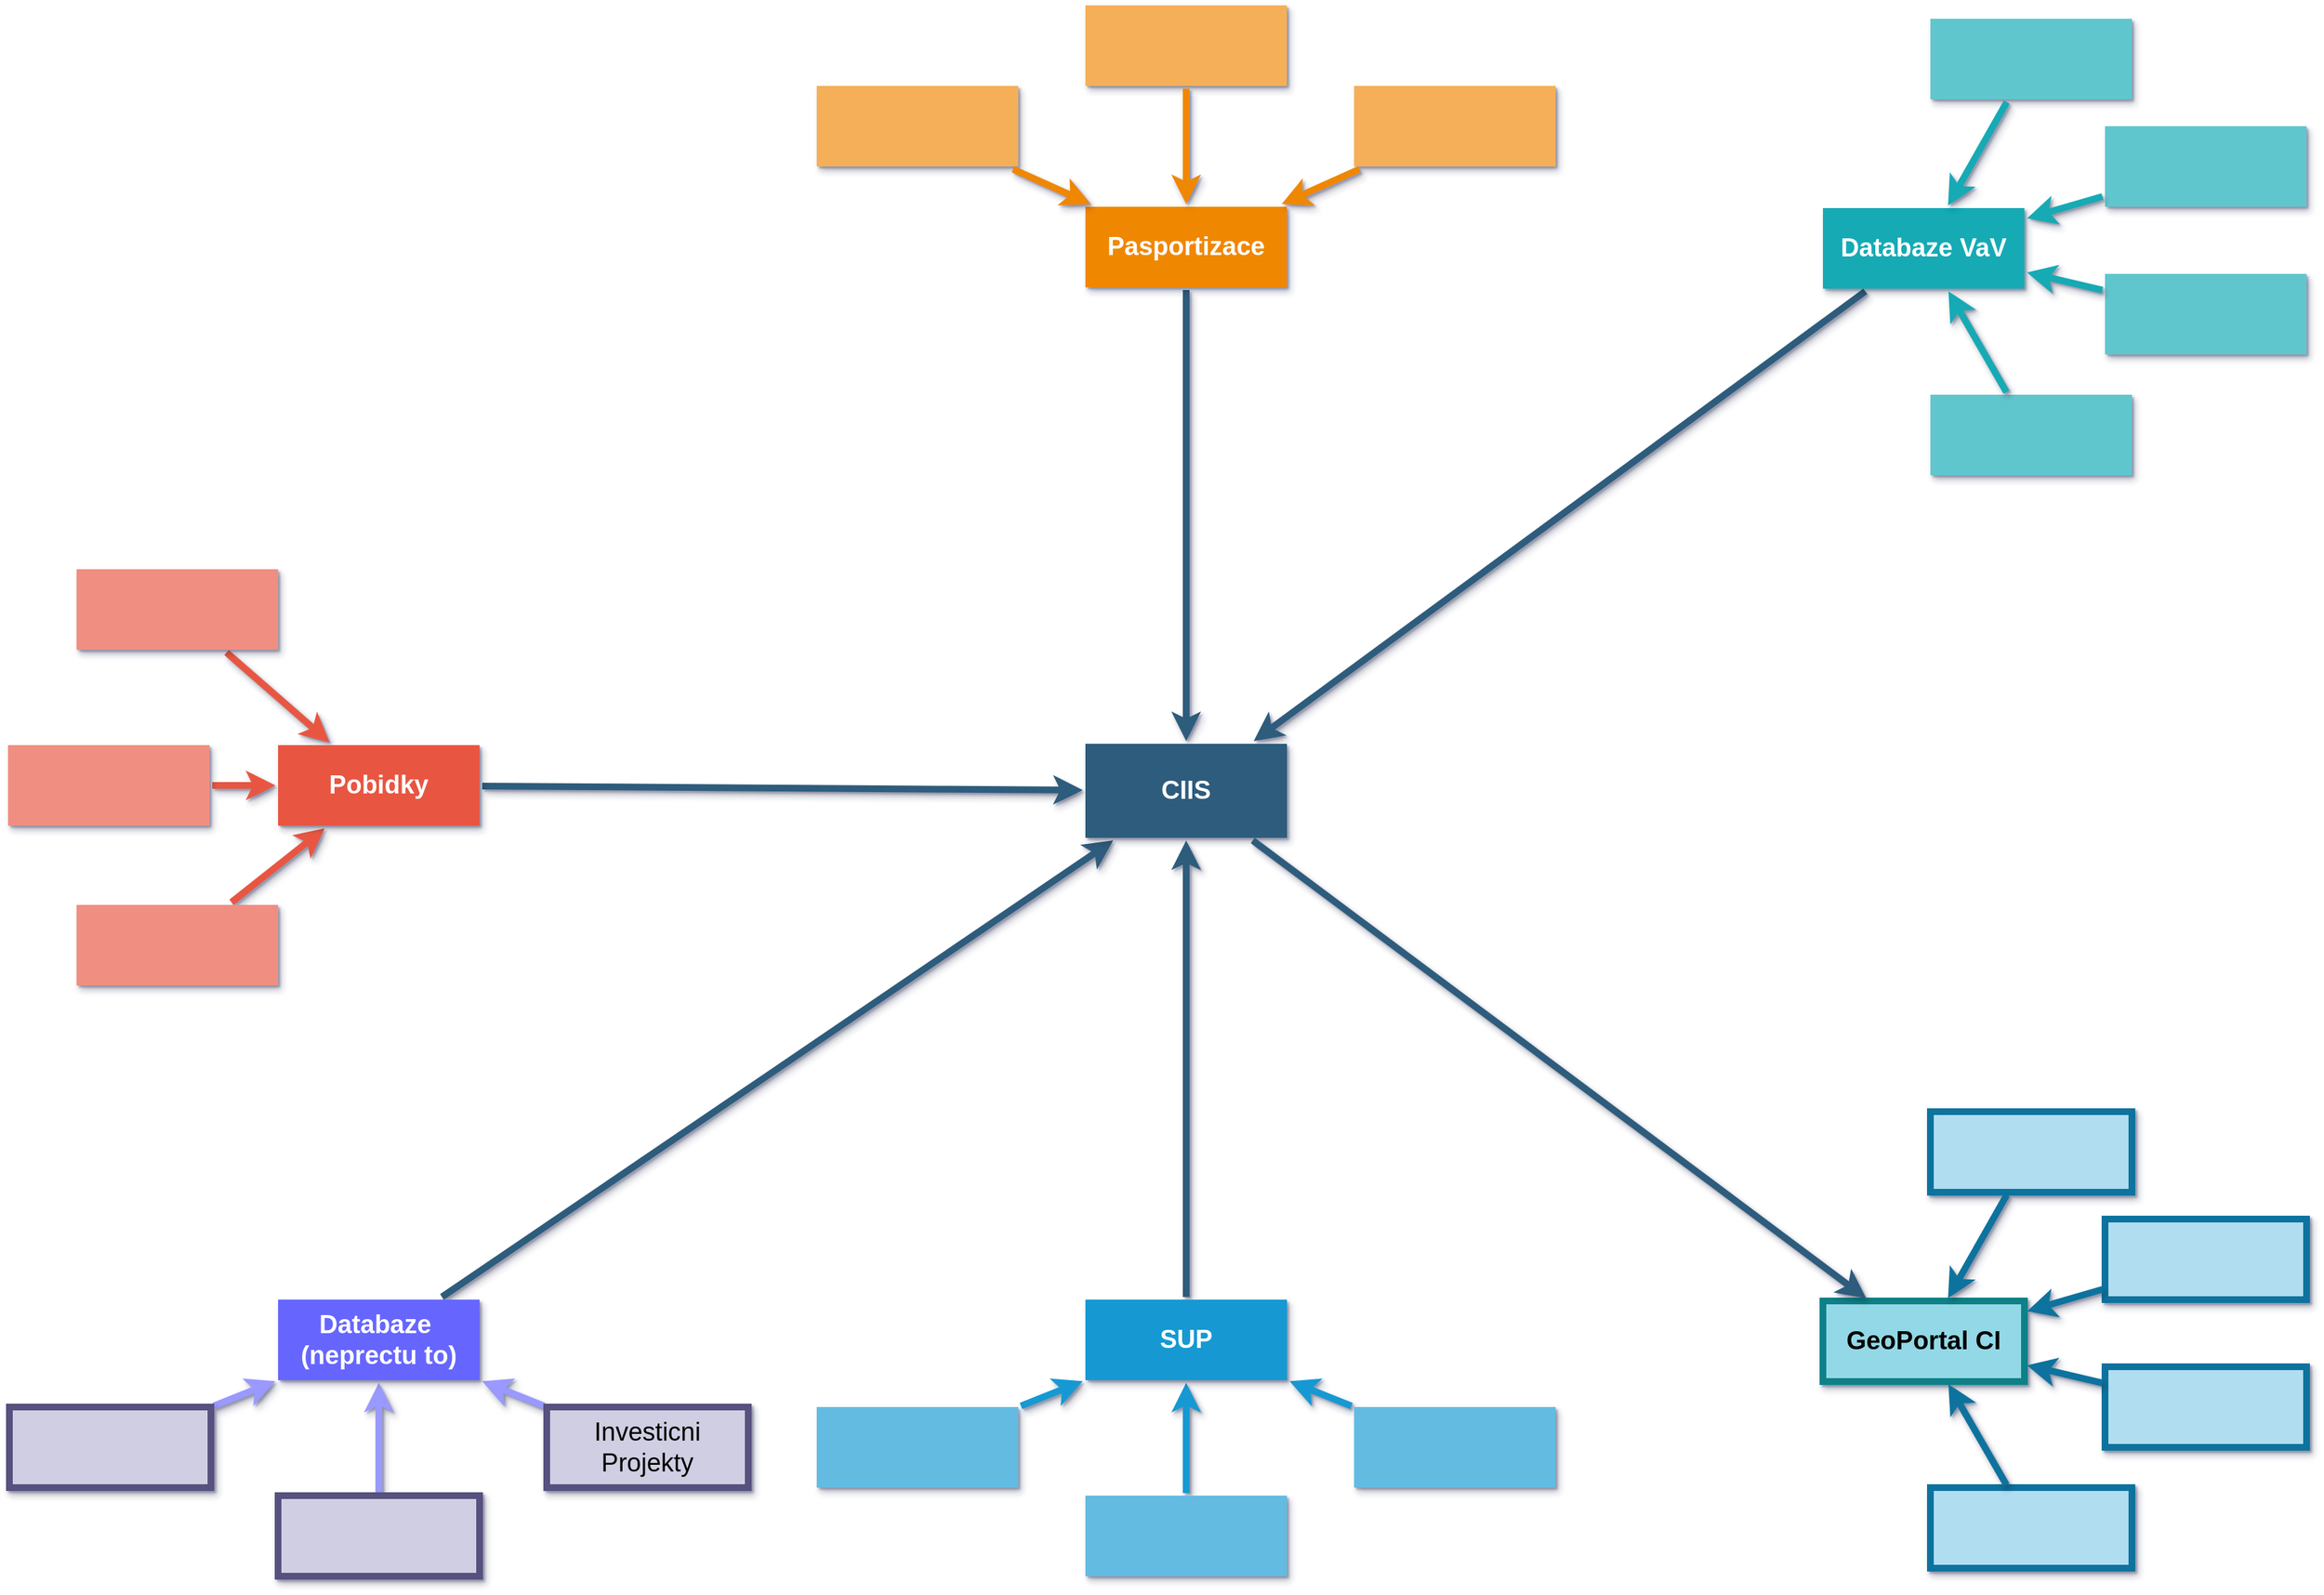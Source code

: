 <mxfile version="16.5.3" type="github">
  <diagram id="6a731a19-8d31-9384-78a2-239565b7b9f0" name="Page-1">
    <mxGraphModel dx="2844" dy="1588" grid="1" gridSize="10" guides="1" tooltips="1" connect="1" arrows="1" fold="1" page="1" pageScale="1" pageWidth="4681" pageHeight="3300" background="none" math="0" shadow="1">
      <root>
        <mxCell id="0" />
        <mxCell id="1" parent="0" />
        <mxCell id="1745" value="" style="edgeStyle=none;rounded=0;jumpStyle=none;shadow=1;labelBackgroundColor=none;startArrow=classic;startFill=1;endArrow=none;endFill=0;jettySize=auto;orthogonalLoop=1;strokeColor=#2F5B7C;strokeWidth=5;fontFamily=Helvetica;fontSize=19;fontColor=#23445D;spacing=5;sketch=0;labelBorderColor=none;html=1;" parent="1" source="1749" target="1764" edge="1">
          <mxGeometry relative="1" as="geometry" />
        </mxCell>
        <mxCell id="1746" value="" style="edgeStyle=none;rounded=0;jumpStyle=none;shadow=1;labelBackgroundColor=none;startArrow=classic;startFill=1;endArrow=none;endFill=0;jettySize=auto;orthogonalLoop=1;strokeColor=#2F5B7C;strokeWidth=5;fontFamily=Helvetica;fontSize=19;fontColor=#23445D;spacing=5;sketch=0;labelBorderColor=none;html=1;" parent="1" source="1749" target="1771" edge="1">
          <mxGeometry relative="1" as="geometry" />
        </mxCell>
        <mxCell id="1747" value="" style="edgeStyle=none;rounded=0;jumpStyle=none;shadow=1;labelBackgroundColor=none;startArrow=classic;startFill=1;endArrow=none;endFill=0;jettySize=auto;orthogonalLoop=1;strokeColor=#2F5B7C;strokeWidth=5;fontFamily=Helvetica;fontSize=19;fontColor=#23445D;spacing=5;sketch=0;labelBorderColor=none;html=1;" parent="1" source="1749" target="1760" edge="1">
          <mxGeometry relative="1" as="geometry" />
        </mxCell>
        <mxCell id="1748" value="" style="edgeStyle=none;rounded=0;jumpStyle=none;shadow=1;labelBackgroundColor=none;startArrow=classic;startFill=1;endArrow=none;endFill=0;jettySize=auto;orthogonalLoop=1;strokeColor=#2F5B7C;strokeWidth=5;fontFamily=Helvetica;fontSize=19;fontColor=#23445D;spacing=5;sketch=0;labelBorderColor=none;html=1;" parent="1" source="1749" target="1753" edge="1">
          <mxGeometry relative="1" as="geometry" />
        </mxCell>
        <mxCell id="1749" value="CIIS" style="rounded=0;shadow=1;labelBackgroundColor=none;strokeColor=none;strokeWidth=5;fillColor=#2F5B7C;fontFamily=Helvetica;fontSize=19;fontColor=#FFFFFF;align=center;fontStyle=1;spacing=5;arcSize=7;perimeterSpacing=2;sketch=0;labelBorderColor=none;whiteSpace=wrap;html=1;" parent="1" vertex="1">
          <mxGeometry x="1911" y="1030" width="150" height="70" as="geometry" />
        </mxCell>
        <mxCell id="1750" value="" style="edgeStyle=none;rounded=0;jumpStyle=none;shadow=1;labelBackgroundColor=none;startArrow=classic;startFill=1;jettySize=auto;orthogonalLoop=1;strokeColor=#E85642;strokeWidth=5;fontFamily=Helvetica;fontSize=19;fontColor=#FFFFFF;spacing=5;fontStyle=1;fillColor=#b0e3e6;sketch=0;labelBorderColor=none;html=1;endArrow=none;endFill=0;" parent="1" source="1753" target="1756" edge="1">
          <mxGeometry relative="1" as="geometry" />
        </mxCell>
        <mxCell id="1751" value="" style="edgeStyle=none;rounded=0;jumpStyle=none;shadow=1;labelBackgroundColor=none;startArrow=classic;startFill=1;jettySize=auto;orthogonalLoop=1;strokeColor=#E85642;strokeWidth=5;fontFamily=Helvetica;fontSize=19;fontColor=#FFFFFF;spacing=5;fontStyle=1;fillColor=#b0e3e6;sketch=0;labelBorderColor=none;html=1;endArrow=none;endFill=0;" parent="1" source="1753" target="1755" edge="1">
          <mxGeometry relative="1" as="geometry" />
        </mxCell>
        <mxCell id="1752" value="" style="edgeStyle=none;rounded=0;jumpStyle=none;shadow=1;labelBackgroundColor=none;startArrow=classic;startFill=1;jettySize=auto;orthogonalLoop=1;strokeColor=#E85642;strokeWidth=5;fontFamily=Helvetica;fontSize=19;fontColor=#FFFFFF;spacing=5;fontStyle=1;fillColor=#b0e3e6;sketch=0;labelBorderColor=none;html=1;endArrow=none;endFill=0;" parent="1" source="1753" target="1754" edge="1">
          <mxGeometry relative="1" as="geometry" />
        </mxCell>
        <mxCell id="1753" value="Pobidky" style="rounded=0;shadow=1;labelBackgroundColor=none;strokeColor=none;strokeWidth=5;fillColor=#e85642;fontFamily=Helvetica;fontSize=19;fontColor=#FFFFFF;align=center;spacing=5;fontStyle=1;arcSize=7;perimeterSpacing=2;sketch=0;labelBorderColor=none;whiteSpace=wrap;html=1;" parent="1" vertex="1">
          <mxGeometry x="1310" y="1031" width="150" height="60" as="geometry" />
        </mxCell>
        <mxCell id="1754" value="" style="rounded=0;shadow=1;labelBackgroundColor=none;strokeColor=none;strokeWidth=5;fillColor=#f08e81;fontFamily=Helvetica;fontSize=19;fontColor=#FFFFFF;align=center;spacing=5;fontStyle=0;arcSize=7;perimeterSpacing=2;sketch=0;labelBorderColor=none;whiteSpace=wrap;html=1;" parent="1" vertex="1">
          <mxGeometry x="1160" y="1150" width="150" height="60" as="geometry" />
        </mxCell>
        <mxCell id="1755" value="" style="rounded=0;shadow=1;labelBackgroundColor=none;strokeColor=none;strokeWidth=5;fillColor=#f08e81;fontFamily=Helvetica;fontSize=19;fontColor=#FFFFFF;align=center;spacing=5;fontStyle=0;arcSize=7;perimeterSpacing=2;sketch=0;labelBorderColor=none;whiteSpace=wrap;html=1;" parent="1" vertex="1">
          <mxGeometry x="1109" y="1031" width="150" height="60" as="geometry" />
        </mxCell>
        <mxCell id="1756" value="" style="rounded=0;shadow=1;labelBackgroundColor=none;strokeColor=none;strokeWidth=5;fillColor=#f08e81;fontFamily=Helvetica;fontSize=19;fontColor=#FFFFFF;align=center;spacing=5;fontStyle=0;arcSize=7;perimeterSpacing=2;sketch=0;labelBorderColor=none;whiteSpace=wrap;html=1;" parent="1" vertex="1">
          <mxGeometry x="1160" y="900" width="150" height="60" as="geometry" />
        </mxCell>
        <mxCell id="1757" value="" style="edgeStyle=none;rounded=0;jumpStyle=none;shadow=1;labelBackgroundColor=none;startArrow=classic;startFill=1;endArrow=none;endFill=0;jettySize=auto;orthogonalLoop=1;strokeColor=#9999FF;strokeWidth=5;fontFamily=Helvetica;fontSize=19;fontColor=#FFFFFF;spacing=5;sketch=0;labelBorderColor=none;html=1;" parent="1" source="1760" target="1763" edge="1">
          <mxGeometry relative="1" as="geometry" />
        </mxCell>
        <mxCell id="1758" value="" style="edgeStyle=none;rounded=0;jumpStyle=none;shadow=1;labelBackgroundColor=none;startArrow=classic;startFill=1;endArrow=none;endFill=0;jettySize=auto;orthogonalLoop=1;strokeColor=#9999FF;strokeWidth=5;fontFamily=Helvetica;fontSize=19;fontColor=#FFFFFF;spacing=5;sketch=0;labelBorderColor=none;html=1;" parent="1" source="1760" target="1762" edge="1">
          <mxGeometry relative="1" as="geometry" />
        </mxCell>
        <mxCell id="1759" value="" style="edgeStyle=none;rounded=0;jumpStyle=none;shadow=1;labelBackgroundColor=none;startArrow=classic;startFill=1;endArrow=none;endFill=0;jettySize=auto;orthogonalLoop=1;strokeColor=#9999FF;strokeWidth=5;fontFamily=Helvetica;fontSize=19;fontColor=#FFFFFF;spacing=5;sketch=0;labelBorderColor=none;html=1;" parent="1" source="1760" target="1761" edge="1">
          <mxGeometry relative="1" as="geometry" />
        </mxCell>
        <mxCell id="1760" value="Databaze  (neprectu to)" style="rounded=0;shadow=1;labelBackgroundColor=none;strokeColor=none;strokeWidth=5;fillColor=#6666FF;fontFamily=Helvetica;fontSize=19;fontColor=#FFFFFF;align=center;spacing=5;fontStyle=1;arcSize=7;perimeterSpacing=2;sketch=0;labelBorderColor=none;whiteSpace=wrap;html=1;" parent="1" vertex="1">
          <mxGeometry x="1310" y="1444" width="150" height="60" as="geometry" />
        </mxCell>
        <mxCell id="1761" value="Investicni Projekty" style="rounded=0;shadow=1;labelBackgroundColor=none;strokeColor=#56517e;strokeWidth=5;fillColor=#d0cee2;fontFamily=Helvetica;fontSize=19;align=center;spacing=5;arcSize=7;perimeterSpacing=2;sketch=0;labelBorderColor=none;whiteSpace=wrap;html=1;" parent="1" vertex="1">
          <mxGeometry x="1510" y="1524" width="150" height="60" as="geometry" />
        </mxCell>
        <mxCell id="1762" value="" style="rounded=0;shadow=1;labelBackgroundColor=none;strokeColor=#56517e;strokeWidth=5;fillColor=#d0cee2;fontFamily=Helvetica;fontSize=19;align=center;spacing=5;arcSize=7;perimeterSpacing=2;sketch=0;labelBorderColor=none;whiteSpace=wrap;html=1;" parent="1" vertex="1">
          <mxGeometry x="1310" y="1590" width="150" height="60" as="geometry" />
        </mxCell>
        <mxCell id="1763" value="" style="rounded=0;shadow=1;labelBackgroundColor=none;strokeColor=#56517e;strokeWidth=5;fillColor=#d0cee2;fontFamily=Helvetica;fontSize=19;align=center;spacing=5;arcSize=7;perimeterSpacing=2;sketch=0;labelBorderColor=none;whiteSpace=wrap;html=1;" parent="1" vertex="1">
          <mxGeometry x="1110" y="1524" width="150" height="60" as="geometry" />
        </mxCell>
        <mxCell id="1764" value="Pasportizace" style="rounded=0;shadow=1;labelBackgroundColor=none;strokeColor=none;strokeWidth=5;fillColor=#F08705;fontFamily=Helvetica;fontSize=19;fontColor=#FFFFFF;align=center;spacing=5;fontStyle=1;arcSize=7;perimeterSpacing=2;sketch=0;labelBorderColor=none;whiteSpace=wrap;html=1;" parent="1" vertex="1">
          <mxGeometry x="1911" y="630" width="150" height="60" as="geometry" />
        </mxCell>
        <mxCell id="1765" value="" style="rounded=0;shadow=1;labelBackgroundColor=none;strokeColor=none;strokeWidth=5;fillColor=#f5af58;fontFamily=Helvetica;fontSize=19;fontColor=#FFFFFF;align=center;spacing=5;arcSize=7;perimeterSpacing=2;sketch=0;labelBorderColor=none;whiteSpace=wrap;html=1;" parent="1" vertex="1">
          <mxGeometry x="2111" y="540" width="150" height="60" as="geometry" />
        </mxCell>
        <mxCell id="1766" value="" style="edgeStyle=none;rounded=0;jumpStyle=none;shadow=1;labelBackgroundColor=none;startArrow=classic;startFill=1;endArrow=none;endFill=0;jettySize=auto;orthogonalLoop=1;strokeColor=#F08705;strokeWidth=5;fontFamily=Helvetica;fontSize=19;fontColor=#FFFFFF;spacing=5;sketch=0;labelBorderColor=none;html=1;" parent="1" source="1764" target="1765" edge="1">
          <mxGeometry relative="1" as="geometry" />
        </mxCell>
        <mxCell id="1767" value="" style="rounded=0;shadow=1;labelBackgroundColor=none;strokeColor=none;strokeWidth=5;fillColor=#f5af58;fontFamily=Helvetica;fontSize=19;fontColor=#FFFFFF;align=center;spacing=5;arcSize=7;perimeterSpacing=2;sketch=0;labelBorderColor=none;whiteSpace=wrap;html=1;" parent="1" vertex="1">
          <mxGeometry x="1911" y="480" width="150" height="60" as="geometry" />
        </mxCell>
        <mxCell id="1768" value="" style="edgeStyle=none;rounded=0;jumpStyle=none;shadow=1;labelBackgroundColor=none;startArrow=classic;startFill=1;endArrow=none;endFill=0;jettySize=auto;orthogonalLoop=1;strokeColor=#F08705;strokeWidth=5;fontFamily=Helvetica;fontSize=19;fontColor=#FFFFFF;spacing=5;sketch=0;labelBorderColor=none;html=1;" parent="1" source="1764" target="1767" edge="1">
          <mxGeometry relative="1" as="geometry" />
        </mxCell>
        <mxCell id="1769" value="" style="rounded=0;shadow=1;labelBackgroundColor=none;strokeColor=none;strokeWidth=5;fillColor=#f5af58;fontFamily=Helvetica;fontSize=19;fontColor=#FFFFFF;align=center;spacing=5;arcSize=7;perimeterSpacing=2;sketch=0;labelBorderColor=none;whiteSpace=wrap;html=1;" parent="1" vertex="1">
          <mxGeometry x="1711" y="540" width="150" height="60" as="geometry" />
        </mxCell>
        <mxCell id="1770" value="" style="edgeStyle=none;rounded=0;jumpStyle=none;shadow=1;labelBackgroundColor=none;startArrow=classic;startFill=1;endArrow=none;endFill=0;jettySize=auto;orthogonalLoop=1;strokeColor=#F08705;strokeWidth=5;fontFamily=Helvetica;fontSize=19;fontColor=#FFFFFF;spacing=5;sketch=0;labelBorderColor=none;html=1;" parent="1" source="1764" target="1769" edge="1">
          <mxGeometry relative="1" as="geometry" />
        </mxCell>
        <mxCell id="1771" value="Databaze VaV" style="rounded=0;shadow=1;labelBackgroundColor=none;strokeColor=none;strokeWidth=5;fillColor=#12aab5;fontFamily=Helvetica;fontSize=19;fontColor=#FFFFFF;align=center;spacing=5;fontStyle=1;arcSize=7;perimeterSpacing=2;sketch=0;labelBorderColor=none;whiteSpace=wrap;html=1;" parent="1" vertex="1">
          <mxGeometry x="2460" y="631" width="150" height="60" as="geometry" />
        </mxCell>
        <mxCell id="1772" value="" style="rounded=0;shadow=1;labelBackgroundColor=none;strokeColor=none;strokeWidth=5;fillColor=#61c6ce;fontFamily=Helvetica;fontSize=19;fontColor=#FFFFFF;align=center;spacing=5;fontStyle=0;arcSize=7;perimeterSpacing=2;sketch=0;labelBorderColor=none;whiteSpace=wrap;html=1;" parent="1" vertex="1">
          <mxGeometry x="2540" y="770" width="150" height="60" as="geometry" />
        </mxCell>
        <mxCell id="1773" value="" style="edgeStyle=none;rounded=0;jumpStyle=none;shadow=1;labelBackgroundColor=none;startArrow=classic;startFill=1;jettySize=auto;orthogonalLoop=1;strokeColor=#12AAB5;strokeWidth=5;fontFamily=Helvetica;fontSize=19;fontColor=#FFFFFF;spacing=5;fontStyle=1;fillColor=#b0e3e6;sketch=0;labelBorderColor=none;html=1;endArrow=none;endFill=0;" parent="1" source="1771" target="1772" edge="1">
          <mxGeometry relative="1" as="geometry" />
        </mxCell>
        <mxCell id="1774" value="" style="rounded=0;shadow=1;labelBackgroundColor=none;strokeColor=none;strokeWidth=5;fillColor=#61c6ce;fontFamily=Helvetica;fontSize=19;fontColor=#FFFFFF;align=center;spacing=5;fontStyle=0;arcSize=7;perimeterSpacing=2;sketch=0;labelBorderColor=none;whiteSpace=wrap;html=1;" parent="1" vertex="1">
          <mxGeometry x="2670" y="680" width="150" height="60" as="geometry" />
        </mxCell>
        <mxCell id="1775" value="" style="edgeStyle=none;rounded=0;jumpStyle=none;shadow=1;labelBackgroundColor=none;startArrow=classic;startFill=1;jettySize=auto;orthogonalLoop=1;strokeColor=#12AAB5;strokeWidth=5;fontFamily=Helvetica;fontSize=19;fontColor=#FFFFFF;spacing=5;fontStyle=1;fillColor=#b0e3e6;sketch=0;labelBorderColor=none;html=1;endArrow=none;endFill=0;" parent="1" source="1771" target="1774" edge="1">
          <mxGeometry relative="1" as="geometry" />
        </mxCell>
        <mxCell id="1776" value="" style="rounded=0;shadow=1;labelBackgroundColor=none;strokeColor=none;strokeWidth=5;fillColor=#61c6ce;fontFamily=Helvetica;fontSize=19;fontColor=#FFFFFF;align=center;spacing=5;fontStyle=0;arcSize=7;perimeterSpacing=2;sketch=0;labelBorderColor=none;whiteSpace=wrap;html=1;" parent="1" vertex="1">
          <mxGeometry x="2670" y="570" width="150" height="60" as="geometry" />
        </mxCell>
        <mxCell id="1777" value="" style="edgeStyle=none;rounded=0;jumpStyle=none;shadow=1;labelBackgroundColor=none;startArrow=classic;startFill=1;jettySize=auto;orthogonalLoop=1;strokeColor=#12AAB5;strokeWidth=5;fontFamily=Helvetica;fontSize=19;fontColor=#FFFFFF;spacing=5;fontStyle=1;fillColor=#b0e3e6;sketch=0;labelBorderColor=none;html=1;endArrow=none;endFill=0;" parent="1" source="1771" target="1776" edge="1">
          <mxGeometry relative="1" as="geometry" />
        </mxCell>
        <mxCell id="1778" value="" style="rounded=0;shadow=1;labelBackgroundColor=none;strokeColor=none;strokeWidth=5;fillColor=#61c6ce;fontFamily=Helvetica;fontSize=19;fontColor=#FFFFFF;align=center;spacing=5;fontStyle=0;arcSize=7;perimeterSpacing=2;sketch=0;labelBorderColor=none;whiteSpace=wrap;html=1;" parent="1" vertex="1">
          <mxGeometry x="2540" y="490" width="150" height="60" as="geometry" />
        </mxCell>
        <mxCell id="1779" value="" style="edgeStyle=none;rounded=0;jumpStyle=none;shadow=1;labelBackgroundColor=none;startArrow=classic;startFill=1;jettySize=auto;orthogonalLoop=1;strokeColor=#12AAB5;strokeWidth=5;fontFamily=Helvetica;fontSize=19;fontColor=#FFFFFF;spacing=5;fontStyle=1;fillColor=#b0e3e6;sketch=0;labelBorderColor=none;html=1;endArrow=none;endFill=0;" parent="1" source="1771" target="1778" edge="1">
          <mxGeometry relative="1" as="geometry" />
        </mxCell>
        <mxCell id="P_W9UbjyP7Vqe00GMpRa-1780" value="GeoPortal CI" style="rounded=0;shadow=1;labelBackgroundColor=none;strokeColor=#0e8088;strokeWidth=5;fillColor=#93D8E6;fontFamily=Helvetica;fontSize=19;align=center;spacing=5;fontStyle=1;arcSize=7;perimeterSpacing=2;sketch=0;labelBorderColor=none;whiteSpace=wrap;html=1;" vertex="1" parent="1">
          <mxGeometry x="2460" y="1445" width="150" height="60" as="geometry" />
        </mxCell>
        <mxCell id="P_W9UbjyP7Vqe00GMpRa-1781" value="" style="rounded=0;shadow=1;labelBackgroundColor=none;strokeColor=#10739e;strokeWidth=5;fillColor=#b1ddf0;fontFamily=Helvetica;fontSize=19;align=center;spacing=5;fontStyle=0;arcSize=7;perimeterSpacing=2;sketch=0;labelBorderColor=none;whiteSpace=wrap;html=1;" vertex="1" parent="1">
          <mxGeometry x="2540" y="1584" width="150" height="60" as="geometry" />
        </mxCell>
        <mxCell id="P_W9UbjyP7Vqe00GMpRa-1782" value="" style="edgeStyle=none;rounded=0;jumpStyle=none;shadow=1;labelBackgroundColor=none;startArrow=classic;startFill=1;jettySize=auto;orthogonalLoop=1;strokeColor=#10739e;strokeWidth=5;fontFamily=Helvetica;fontSize=19;fontColor=#FFFFFF;spacing=5;fontStyle=1;fillColor=#b1ddf0;sketch=0;labelBorderColor=none;html=1;endArrow=none;endFill=0;" edge="1" parent="1" source="P_W9UbjyP7Vqe00GMpRa-1780" target="P_W9UbjyP7Vqe00GMpRa-1781">
          <mxGeometry relative="1" as="geometry" />
        </mxCell>
        <mxCell id="P_W9UbjyP7Vqe00GMpRa-1783" value="" style="rounded=0;shadow=1;labelBackgroundColor=none;strokeColor=#10739e;strokeWidth=5;fillColor=#b1ddf0;fontFamily=Helvetica;fontSize=19;align=center;spacing=5;fontStyle=0;arcSize=7;perimeterSpacing=2;sketch=0;labelBorderColor=none;whiteSpace=wrap;html=1;" vertex="1" parent="1">
          <mxGeometry x="2670" y="1494" width="150" height="60" as="geometry" />
        </mxCell>
        <mxCell id="P_W9UbjyP7Vqe00GMpRa-1784" value="" style="edgeStyle=none;rounded=0;jumpStyle=none;shadow=1;labelBackgroundColor=none;startArrow=classic;startFill=1;jettySize=auto;orthogonalLoop=1;strokeColor=#10739e;strokeWidth=5;fontFamily=Helvetica;fontSize=19;fontColor=#FFFFFF;spacing=5;fontStyle=1;fillColor=#b1ddf0;sketch=0;labelBorderColor=none;html=1;endArrow=none;endFill=0;" edge="1" parent="1" source="P_W9UbjyP7Vqe00GMpRa-1780" target="P_W9UbjyP7Vqe00GMpRa-1783">
          <mxGeometry relative="1" as="geometry" />
        </mxCell>
        <mxCell id="P_W9UbjyP7Vqe00GMpRa-1785" value="" style="rounded=0;shadow=1;labelBackgroundColor=none;strokeColor=#10739e;strokeWidth=5;fillColor=#b1ddf0;fontFamily=Helvetica;fontSize=19;align=center;spacing=5;fontStyle=0;arcSize=7;perimeterSpacing=2;sketch=0;labelBorderColor=none;whiteSpace=wrap;html=1;" vertex="1" parent="1">
          <mxGeometry x="2670" y="1384" width="150" height="60" as="geometry" />
        </mxCell>
        <mxCell id="P_W9UbjyP7Vqe00GMpRa-1786" value="" style="edgeStyle=none;rounded=0;jumpStyle=none;shadow=1;labelBackgroundColor=none;startArrow=classic;startFill=1;jettySize=auto;orthogonalLoop=1;strokeColor=#10739e;strokeWidth=5;fontFamily=Helvetica;fontSize=19;fontColor=#FFFFFF;spacing=5;fontStyle=1;fillColor=#b1ddf0;sketch=0;labelBorderColor=none;html=1;endArrow=none;endFill=0;" edge="1" parent="1" source="P_W9UbjyP7Vqe00GMpRa-1780" target="P_W9UbjyP7Vqe00GMpRa-1785">
          <mxGeometry relative="1" as="geometry" />
        </mxCell>
        <mxCell id="P_W9UbjyP7Vqe00GMpRa-1787" value="" style="rounded=0;shadow=1;labelBackgroundColor=none;strokeColor=#10739e;strokeWidth=5;fillColor=#b1ddf0;fontFamily=Helvetica;fontSize=19;align=center;spacing=5;fontStyle=0;arcSize=7;perimeterSpacing=2;sketch=0;labelBorderColor=none;whiteSpace=wrap;html=1;" vertex="1" parent="1">
          <mxGeometry x="2540" y="1304" width="150" height="60" as="geometry" />
        </mxCell>
        <mxCell id="P_W9UbjyP7Vqe00GMpRa-1788" value="" style="edgeStyle=none;rounded=0;jumpStyle=none;shadow=1;labelBackgroundColor=none;startArrow=classic;startFill=1;jettySize=auto;orthogonalLoop=1;strokeColor=#10739e;strokeWidth=5;fontFamily=Helvetica;fontSize=19;fontColor=#FFFFFF;spacing=5;fontStyle=1;fillColor=#b1ddf0;sketch=0;labelBorderColor=none;html=1;endArrow=none;endFill=0;" edge="1" parent="1" source="P_W9UbjyP7Vqe00GMpRa-1780" target="P_W9UbjyP7Vqe00GMpRa-1787">
          <mxGeometry relative="1" as="geometry" />
        </mxCell>
        <mxCell id="P_W9UbjyP7Vqe00GMpRa-1790" value="" style="edgeStyle=none;rounded=0;jumpStyle=none;shadow=1;labelBackgroundColor=none;startArrow=none;startFill=0;endArrow=classic;endFill=1;jettySize=auto;orthogonalLoop=1;strokeColor=#2F5B7C;strokeWidth=5;fontFamily=Helvetica;fontSize=19;fontColor=#23445D;spacing=5;sketch=0;labelBorderColor=none;html=1;" edge="1" parent="1" source="1749" target="P_W9UbjyP7Vqe00GMpRa-1780">
          <mxGeometry relative="1" as="geometry">
            <mxPoint x="1969.536" y="1112" as="sourcePoint" />
            <mxPoint x="1807.888" y="1338" as="targetPoint" />
          </mxGeometry>
        </mxCell>
        <mxCell id="P_W9UbjyP7Vqe00GMpRa-1791" value="" style="edgeStyle=none;rounded=0;jumpStyle=none;shadow=1;labelBackgroundColor=none;startArrow=classic;startFill=1;endArrow=none;endFill=0;jettySize=auto;orthogonalLoop=1;strokeColor=#2F5B7C;strokeWidth=5;fontFamily=Helvetica;fontSize=19;fontColor=#23445D;spacing=5;sketch=0;labelBorderColor=none;html=1;" edge="1" parent="1" target="P_W9UbjyP7Vqe00GMpRa-1795" source="1749">
          <mxGeometry relative="1" as="geometry">
            <mxPoint x="2547.507" y="1120" as="sourcePoint" />
          </mxGeometry>
        </mxCell>
        <mxCell id="P_W9UbjyP7Vqe00GMpRa-1792" value="" style="edgeStyle=none;rounded=0;jumpStyle=none;shadow=1;labelBackgroundColor=none;startArrow=classic;startFill=1;endArrow=none;endFill=0;jettySize=auto;orthogonalLoop=1;strokeColor=#1699D3;strokeWidth=5;fontFamily=Helvetica;fontSize=19;fontColor=#FFFFFF;spacing=5;sketch=0;labelBorderColor=none;html=1;" edge="1" parent="1" source="P_W9UbjyP7Vqe00GMpRa-1795" target="P_W9UbjyP7Vqe00GMpRa-1798">
          <mxGeometry relative="1" as="geometry" />
        </mxCell>
        <mxCell id="P_W9UbjyP7Vqe00GMpRa-1793" value="" style="edgeStyle=none;rounded=0;jumpStyle=none;shadow=1;labelBackgroundColor=none;startArrow=classic;startFill=1;endArrow=none;endFill=0;jettySize=auto;orthogonalLoop=1;strokeColor=#1699D3;strokeWidth=5;fontFamily=Helvetica;fontSize=19;fontColor=#FFFFFF;spacing=5;sketch=0;labelBorderColor=none;html=1;" edge="1" parent="1" source="P_W9UbjyP7Vqe00GMpRa-1795" target="P_W9UbjyP7Vqe00GMpRa-1797">
          <mxGeometry relative="1" as="geometry" />
        </mxCell>
        <mxCell id="P_W9UbjyP7Vqe00GMpRa-1794" value="" style="edgeStyle=none;rounded=0;jumpStyle=none;shadow=1;labelBackgroundColor=none;startArrow=classic;startFill=1;endArrow=none;endFill=0;jettySize=auto;orthogonalLoop=1;strokeColor=#1699D3;strokeWidth=5;fontFamily=Helvetica;fontSize=19;fontColor=#FFFFFF;spacing=5;sketch=0;labelBorderColor=none;html=1;" edge="1" parent="1" source="P_W9UbjyP7Vqe00GMpRa-1795" target="P_W9UbjyP7Vqe00GMpRa-1796">
          <mxGeometry relative="1" as="geometry" />
        </mxCell>
        <mxCell id="P_W9UbjyP7Vqe00GMpRa-1795" value="SUP" style="rounded=0;shadow=1;labelBackgroundColor=none;strokeColor=none;strokeWidth=5;fillColor=#1699d3;fontFamily=Helvetica;fontSize=19;fontColor=#FFFFFF;align=center;spacing=5;fontStyle=1;arcSize=7;perimeterSpacing=2;sketch=0;labelBorderColor=none;whiteSpace=wrap;html=1;" vertex="1" parent="1">
          <mxGeometry x="1911" y="1444" width="150" height="60" as="geometry" />
        </mxCell>
        <mxCell id="P_W9UbjyP7Vqe00GMpRa-1796" value="" style="rounded=0;shadow=1;labelBackgroundColor=none;strokeColor=none;strokeWidth=5;fillColor=#64bbe2;fontFamily=Helvetica;fontSize=19;fontColor=#FFFFFF;align=center;spacing=5;arcSize=7;perimeterSpacing=2;sketch=0;labelBorderColor=none;whiteSpace=wrap;html=1;" vertex="1" parent="1">
          <mxGeometry x="2111" y="1524" width="150" height="60" as="geometry" />
        </mxCell>
        <mxCell id="P_W9UbjyP7Vqe00GMpRa-1797" value="" style="rounded=0;shadow=1;labelBackgroundColor=none;strokeColor=none;strokeWidth=5;fillColor=#64bbe2;fontFamily=Helvetica;fontSize=19;fontColor=#FFFFFF;align=center;spacing=5;arcSize=7;perimeterSpacing=2;sketch=0;labelBorderColor=none;whiteSpace=wrap;html=1;" vertex="1" parent="1">
          <mxGeometry x="1911" y="1590" width="150" height="60" as="geometry" />
        </mxCell>
        <mxCell id="P_W9UbjyP7Vqe00GMpRa-1798" value="" style="rounded=0;shadow=1;labelBackgroundColor=none;strokeColor=none;strokeWidth=5;fillColor=#64bbe2;fontFamily=Helvetica;fontSize=19;fontColor=#FFFFFF;align=center;spacing=5;arcSize=7;perimeterSpacing=2;sketch=0;labelBorderColor=none;whiteSpace=wrap;html=1;" vertex="1" parent="1">
          <mxGeometry x="1711" y="1524" width="150" height="60" as="geometry" />
        </mxCell>
      </root>
    </mxGraphModel>
  </diagram>
</mxfile>
